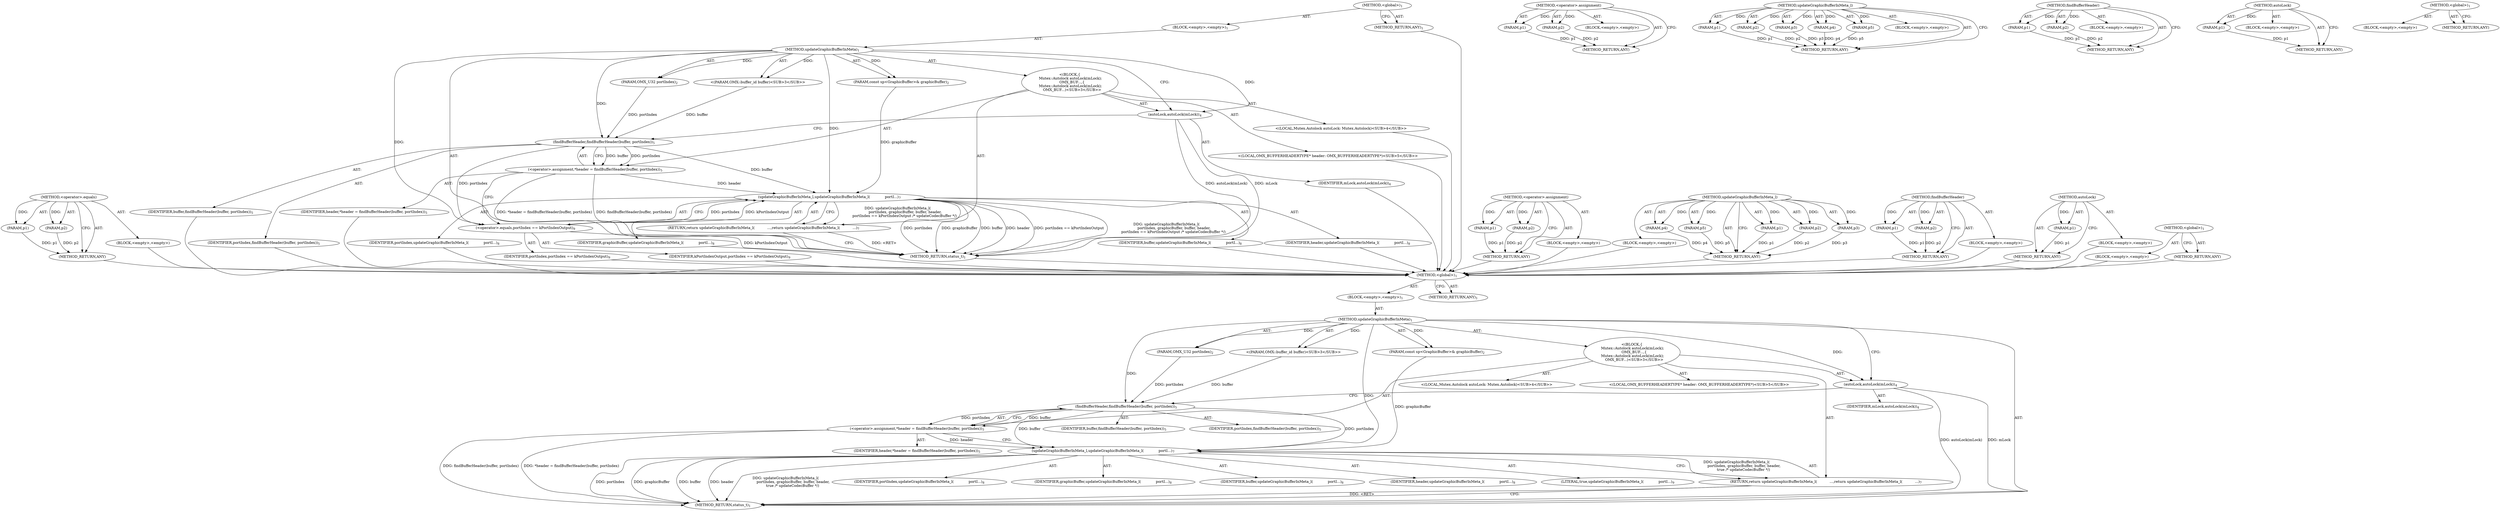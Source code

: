digraph "&lt;global&gt;" {
vulnerable_80 [label=<(METHOD,&lt;operator&gt;.equals)>];
vulnerable_81 [label=<(PARAM,p1)>];
vulnerable_82 [label=<(PARAM,p2)>];
vulnerable_83 [label=<(BLOCK,&lt;empty&gt;,&lt;empty&gt;)>];
vulnerable_84 [label=<(METHOD_RETURN,ANY)>];
vulnerable_6 [label=<(METHOD,&lt;global&gt;)<SUB>1</SUB>>];
vulnerable_7 [label=<(BLOCK,&lt;empty&gt;,&lt;empty&gt;)<SUB>1</SUB>>];
vulnerable_8 [label=<(METHOD,updateGraphicBufferInMeta)<SUB>1</SUB>>];
vulnerable_9 [label=<(PARAM,OMX_U32 portIndex)<SUB>2</SUB>>];
vulnerable_10 [label=<(PARAM,const sp&lt;GraphicBuffer&gt;&amp; graphicBuffer)<SUB>2</SUB>>];
vulnerable_11 [label="<(PARAM,OMX::buffer_id buffer)<SUB>3</SUB>>"];
vulnerable_12 [label="<(BLOCK,{
 Mutex::Autolock autoLock(mLock);
    OMX_BUF...,{
 Mutex::Autolock autoLock(mLock);
    OMX_BUF...)<SUB>3</SUB>>"];
vulnerable_13 [label="<(LOCAL,Mutex.Autolock autoLock: Mutex.Autolock)<SUB>4</SUB>>"];
vulnerable_14 [label=<(autoLock,autoLock(mLock))<SUB>4</SUB>>];
vulnerable_15 [label=<(IDENTIFIER,mLock,autoLock(mLock))<SUB>4</SUB>>];
vulnerable_16 [label="<(LOCAL,OMX_BUFFERHEADERTYPE* header: OMX_BUFFERHEADERTYPE*)<SUB>5</SUB>>"];
vulnerable_17 [label=<(&lt;operator&gt;.assignment,*header = findBufferHeader(buffer, portIndex))<SUB>5</SUB>>];
vulnerable_18 [label=<(IDENTIFIER,header,*header = findBufferHeader(buffer, portIndex))<SUB>5</SUB>>];
vulnerable_19 [label=<(findBufferHeader,findBufferHeader(buffer, portIndex))<SUB>5</SUB>>];
vulnerable_20 [label=<(IDENTIFIER,buffer,findBufferHeader(buffer, portIndex))<SUB>5</SUB>>];
vulnerable_21 [label=<(IDENTIFIER,portIndex,findBufferHeader(buffer, portIndex))<SUB>5</SUB>>];
vulnerable_22 [label=<(RETURN,return updateGraphicBufferInMeta_l(
           ...,return updateGraphicBufferInMeta_l(
           ...)<SUB>7</SUB>>];
vulnerable_23 [label=<(updateGraphicBufferInMeta_l,updateGraphicBufferInMeta_l(
             portI...)<SUB>7</SUB>>];
vulnerable_24 [label=<(IDENTIFIER,portIndex,updateGraphicBufferInMeta_l(
             portI...)<SUB>8</SUB>>];
vulnerable_25 [label=<(IDENTIFIER,graphicBuffer,updateGraphicBufferInMeta_l(
             portI...)<SUB>8</SUB>>];
vulnerable_26 [label=<(IDENTIFIER,buffer,updateGraphicBufferInMeta_l(
             portI...)<SUB>8</SUB>>];
vulnerable_27 [label=<(IDENTIFIER,header,updateGraphicBufferInMeta_l(
             portI...)<SUB>8</SUB>>];
vulnerable_28 [label=<(&lt;operator&gt;.equals,portIndex == kPortIndexOutput)<SUB>9</SUB>>];
vulnerable_29 [label=<(IDENTIFIER,portIndex,portIndex == kPortIndexOutput)<SUB>9</SUB>>];
vulnerable_30 [label=<(IDENTIFIER,kPortIndexOutput,portIndex == kPortIndexOutput)<SUB>9</SUB>>];
vulnerable_31 [label=<(METHOD_RETURN,status_t)<SUB>1</SUB>>];
vulnerable_33 [label=<(METHOD_RETURN,ANY)<SUB>1</SUB>>];
vulnerable_62 [label=<(METHOD,&lt;operator&gt;.assignment)>];
vulnerable_63 [label=<(PARAM,p1)>];
vulnerable_64 [label=<(PARAM,p2)>];
vulnerable_65 [label=<(BLOCK,&lt;empty&gt;,&lt;empty&gt;)>];
vulnerable_66 [label=<(METHOD_RETURN,ANY)>];
vulnerable_72 [label=<(METHOD,updateGraphicBufferInMeta_l)>];
vulnerable_73 [label=<(PARAM,p1)>];
vulnerable_74 [label=<(PARAM,p2)>];
vulnerable_75 [label=<(PARAM,p3)>];
vulnerable_76 [label=<(PARAM,p4)>];
vulnerable_77 [label=<(PARAM,p5)>];
vulnerable_78 [label=<(BLOCK,&lt;empty&gt;,&lt;empty&gt;)>];
vulnerable_79 [label=<(METHOD_RETURN,ANY)>];
vulnerable_67 [label=<(METHOD,findBufferHeader)>];
vulnerable_68 [label=<(PARAM,p1)>];
vulnerable_69 [label=<(PARAM,p2)>];
vulnerable_70 [label=<(BLOCK,&lt;empty&gt;,&lt;empty&gt;)>];
vulnerable_71 [label=<(METHOD_RETURN,ANY)>];
vulnerable_58 [label=<(METHOD,autoLock)>];
vulnerable_59 [label=<(PARAM,p1)>];
vulnerable_60 [label=<(BLOCK,&lt;empty&gt;,&lt;empty&gt;)>];
vulnerable_61 [label=<(METHOD_RETURN,ANY)>];
vulnerable_52 [label=<(METHOD,&lt;global&gt;)<SUB>1</SUB>>];
vulnerable_53 [label=<(BLOCK,&lt;empty&gt;,&lt;empty&gt;)>];
vulnerable_54 [label=<(METHOD_RETURN,ANY)>];
fixed_6 [label=<(METHOD,&lt;global&gt;)<SUB>1</SUB>>];
fixed_7 [label=<(BLOCK,&lt;empty&gt;,&lt;empty&gt;)<SUB>1</SUB>>];
fixed_8 [label=<(METHOD,updateGraphicBufferInMeta)<SUB>1</SUB>>];
fixed_9 [label=<(PARAM,OMX_U32 portIndex)<SUB>2</SUB>>];
fixed_10 [label=<(PARAM,const sp&lt;GraphicBuffer&gt;&amp; graphicBuffer)<SUB>2</SUB>>];
fixed_11 [label="<(PARAM,OMX::buffer_id buffer)<SUB>3</SUB>>"];
fixed_12 [label="<(BLOCK,{
 Mutex::Autolock autoLock(mLock);
    OMX_BUF...,{
 Mutex::Autolock autoLock(mLock);
    OMX_BUF...)<SUB>3</SUB>>"];
fixed_13 [label="<(LOCAL,Mutex.Autolock autoLock: Mutex.Autolock)<SUB>4</SUB>>"];
fixed_14 [label=<(autoLock,autoLock(mLock))<SUB>4</SUB>>];
fixed_15 [label=<(IDENTIFIER,mLock,autoLock(mLock))<SUB>4</SUB>>];
fixed_16 [label="<(LOCAL,OMX_BUFFERHEADERTYPE* header: OMX_BUFFERHEADERTYPE*)<SUB>5</SUB>>"];
fixed_17 [label=<(&lt;operator&gt;.assignment,*header = findBufferHeader(buffer, portIndex))<SUB>5</SUB>>];
fixed_18 [label=<(IDENTIFIER,header,*header = findBufferHeader(buffer, portIndex))<SUB>5</SUB>>];
fixed_19 [label=<(findBufferHeader,findBufferHeader(buffer, portIndex))<SUB>5</SUB>>];
fixed_20 [label=<(IDENTIFIER,buffer,findBufferHeader(buffer, portIndex))<SUB>5</SUB>>];
fixed_21 [label=<(IDENTIFIER,portIndex,findBufferHeader(buffer, portIndex))<SUB>5</SUB>>];
fixed_22 [label=<(RETURN,return updateGraphicBufferInMeta_l(
           ...,return updateGraphicBufferInMeta_l(
           ...)<SUB>7</SUB>>];
fixed_23 [label=<(updateGraphicBufferInMeta_l,updateGraphicBufferInMeta_l(
             portI...)<SUB>7</SUB>>];
fixed_24 [label=<(IDENTIFIER,portIndex,updateGraphicBufferInMeta_l(
             portI...)<SUB>8</SUB>>];
fixed_25 [label=<(IDENTIFIER,graphicBuffer,updateGraphicBufferInMeta_l(
             portI...)<SUB>8</SUB>>];
fixed_26 [label=<(IDENTIFIER,buffer,updateGraphicBufferInMeta_l(
             portI...)<SUB>8</SUB>>];
fixed_27 [label=<(IDENTIFIER,header,updateGraphicBufferInMeta_l(
             portI...)<SUB>8</SUB>>];
fixed_28 [label=<(LITERAL,true,updateGraphicBufferInMeta_l(
             portI...)<SUB>9</SUB>>];
fixed_29 [label=<(METHOD_RETURN,status_t)<SUB>1</SUB>>];
fixed_31 [label=<(METHOD_RETURN,ANY)<SUB>1</SUB>>];
fixed_62 [label=<(METHOD,&lt;operator&gt;.assignment)>];
fixed_63 [label=<(PARAM,p1)>];
fixed_64 [label=<(PARAM,p2)>];
fixed_65 [label=<(BLOCK,&lt;empty&gt;,&lt;empty&gt;)>];
fixed_66 [label=<(METHOD_RETURN,ANY)>];
fixed_72 [label=<(METHOD,updateGraphicBufferInMeta_l)>];
fixed_73 [label=<(PARAM,p1)>];
fixed_74 [label=<(PARAM,p2)>];
fixed_75 [label=<(PARAM,p3)>];
fixed_76 [label=<(PARAM,p4)>];
fixed_77 [label=<(PARAM,p5)>];
fixed_78 [label=<(BLOCK,&lt;empty&gt;,&lt;empty&gt;)>];
fixed_79 [label=<(METHOD_RETURN,ANY)>];
fixed_67 [label=<(METHOD,findBufferHeader)>];
fixed_68 [label=<(PARAM,p1)>];
fixed_69 [label=<(PARAM,p2)>];
fixed_70 [label=<(BLOCK,&lt;empty&gt;,&lt;empty&gt;)>];
fixed_71 [label=<(METHOD_RETURN,ANY)>];
fixed_58 [label=<(METHOD,autoLock)>];
fixed_59 [label=<(PARAM,p1)>];
fixed_60 [label=<(BLOCK,&lt;empty&gt;,&lt;empty&gt;)>];
fixed_61 [label=<(METHOD_RETURN,ANY)>];
fixed_52 [label=<(METHOD,&lt;global&gt;)<SUB>1</SUB>>];
fixed_53 [label=<(BLOCK,&lt;empty&gt;,&lt;empty&gt;)>];
fixed_54 [label=<(METHOD_RETURN,ANY)>];
vulnerable_80 -> vulnerable_81  [key=0, label="AST: "];
vulnerable_80 -> vulnerable_81  [key=1, label="DDG: "];
vulnerable_80 -> vulnerable_83  [key=0, label="AST: "];
vulnerable_80 -> vulnerable_82  [key=0, label="AST: "];
vulnerable_80 -> vulnerable_82  [key=1, label="DDG: "];
vulnerable_80 -> vulnerable_84  [key=0, label="AST: "];
vulnerable_80 -> vulnerable_84  [key=1, label="CFG: "];
vulnerable_81 -> vulnerable_84  [key=0, label="DDG: p1"];
vulnerable_82 -> vulnerable_84  [key=0, label="DDG: p2"];
vulnerable_83 -> fixed_6  [key=0];
vulnerable_84 -> fixed_6  [key=0];
vulnerable_6 -> vulnerable_7  [key=0, label="AST: "];
vulnerable_6 -> vulnerable_33  [key=0, label="AST: "];
vulnerable_6 -> vulnerable_33  [key=1, label="CFG: "];
vulnerable_7 -> vulnerable_8  [key=0, label="AST: "];
vulnerable_8 -> vulnerable_9  [key=0, label="AST: "];
vulnerable_8 -> vulnerable_9  [key=1, label="DDG: "];
vulnerable_8 -> vulnerable_10  [key=0, label="AST: "];
vulnerable_8 -> vulnerable_10  [key=1, label="DDG: "];
vulnerable_8 -> vulnerable_11  [key=0, label="AST: "];
vulnerable_8 -> vulnerable_11  [key=1, label="DDG: "];
vulnerable_8 -> vulnerable_12  [key=0, label="AST: "];
vulnerable_8 -> vulnerable_31  [key=0, label="AST: "];
vulnerable_8 -> vulnerable_14  [key=0, label="CFG: "];
vulnerable_8 -> vulnerable_14  [key=1, label="DDG: "];
vulnerable_8 -> vulnerable_19  [key=0, label="DDG: "];
vulnerable_8 -> vulnerable_23  [key=0, label="DDG: "];
vulnerable_8 -> vulnerable_28  [key=0, label="DDG: "];
vulnerable_9 -> vulnerable_19  [key=0, label="DDG: portIndex"];
vulnerable_10 -> vulnerable_23  [key=0, label="DDG: graphicBuffer"];
vulnerable_11 -> vulnerable_19  [key=0, label="DDG: buffer"];
vulnerable_12 -> vulnerable_13  [key=0, label="AST: "];
vulnerable_12 -> vulnerable_14  [key=0, label="AST: "];
vulnerable_12 -> vulnerable_16  [key=0, label="AST: "];
vulnerable_12 -> vulnerable_17  [key=0, label="AST: "];
vulnerable_12 -> vulnerable_22  [key=0, label="AST: "];
vulnerable_13 -> fixed_6  [key=0];
vulnerable_14 -> vulnerable_15  [key=0, label="AST: "];
vulnerable_14 -> vulnerable_19  [key=0, label="CFG: "];
vulnerable_14 -> vulnerable_31  [key=0, label="DDG: autoLock(mLock)"];
vulnerable_14 -> vulnerable_31  [key=1, label="DDG: mLock"];
vulnerable_15 -> fixed_6  [key=0];
vulnerable_16 -> fixed_6  [key=0];
vulnerable_17 -> vulnerable_18  [key=0, label="AST: "];
vulnerable_17 -> vulnerable_19  [key=0, label="AST: "];
vulnerable_17 -> vulnerable_28  [key=0, label="CFG: "];
vulnerable_17 -> vulnerable_31  [key=0, label="DDG: findBufferHeader(buffer, portIndex)"];
vulnerable_17 -> vulnerable_31  [key=1, label="DDG: *header = findBufferHeader(buffer, portIndex)"];
vulnerable_17 -> vulnerable_23  [key=0, label="DDG: header"];
vulnerable_18 -> fixed_6  [key=0];
vulnerable_19 -> vulnerable_20  [key=0, label="AST: "];
vulnerable_19 -> vulnerable_21  [key=0, label="AST: "];
vulnerable_19 -> vulnerable_17  [key=0, label="CFG: "];
vulnerable_19 -> vulnerable_17  [key=1, label="DDG: buffer"];
vulnerable_19 -> vulnerable_17  [key=2, label="DDG: portIndex"];
vulnerable_19 -> vulnerable_23  [key=0, label="DDG: buffer"];
vulnerable_19 -> vulnerable_28  [key=0, label="DDG: portIndex"];
vulnerable_20 -> fixed_6  [key=0];
vulnerable_21 -> fixed_6  [key=0];
vulnerable_22 -> vulnerable_23  [key=0, label="AST: "];
vulnerable_22 -> vulnerable_31  [key=0, label="CFG: "];
vulnerable_22 -> vulnerable_31  [key=1, label="DDG: &lt;RET&gt;"];
vulnerable_23 -> vulnerable_24  [key=0, label="AST: "];
vulnerable_23 -> vulnerable_25  [key=0, label="AST: "];
vulnerable_23 -> vulnerable_26  [key=0, label="AST: "];
vulnerable_23 -> vulnerable_27  [key=0, label="AST: "];
vulnerable_23 -> vulnerable_28  [key=0, label="AST: "];
vulnerable_23 -> vulnerable_22  [key=0, label="CFG: "];
vulnerable_23 -> vulnerable_22  [key=1, label="DDG: updateGraphicBufferInMeta_l(
             portIndex, graphicBuffer, buffer, header,
            portIndex == kPortIndexOutput /* updateCodecBuffer */)"];
vulnerable_23 -> vulnerable_31  [key=0, label="DDG: portIndex"];
vulnerable_23 -> vulnerable_31  [key=1, label="DDG: graphicBuffer"];
vulnerable_23 -> vulnerable_31  [key=2, label="DDG: buffer"];
vulnerable_23 -> vulnerable_31  [key=3, label="DDG: header"];
vulnerable_23 -> vulnerable_31  [key=4, label="DDG: portIndex == kPortIndexOutput"];
vulnerable_23 -> vulnerable_31  [key=5, label="DDG: updateGraphicBufferInMeta_l(
             portIndex, graphicBuffer, buffer, header,
            portIndex == kPortIndexOutput /* updateCodecBuffer */)"];
vulnerable_24 -> fixed_6  [key=0];
vulnerable_25 -> fixed_6  [key=0];
vulnerable_26 -> fixed_6  [key=0];
vulnerable_27 -> fixed_6  [key=0];
vulnerable_28 -> vulnerable_29  [key=0, label="AST: "];
vulnerable_28 -> vulnerable_30  [key=0, label="AST: "];
vulnerable_28 -> vulnerable_23  [key=0, label="CFG: "];
vulnerable_28 -> vulnerable_23  [key=1, label="DDG: portIndex"];
vulnerable_28 -> vulnerable_23  [key=2, label="DDG: kPortIndexOutput"];
vulnerable_28 -> vulnerable_31  [key=0, label="DDG: kPortIndexOutput"];
vulnerable_29 -> fixed_6  [key=0];
vulnerable_30 -> fixed_6  [key=0];
vulnerable_31 -> fixed_6  [key=0];
vulnerable_33 -> fixed_6  [key=0];
vulnerable_62 -> vulnerable_63  [key=0, label="AST: "];
vulnerable_62 -> vulnerable_63  [key=1, label="DDG: "];
vulnerable_62 -> vulnerable_65  [key=0, label="AST: "];
vulnerable_62 -> vulnerable_64  [key=0, label="AST: "];
vulnerable_62 -> vulnerable_64  [key=1, label="DDG: "];
vulnerable_62 -> vulnerable_66  [key=0, label="AST: "];
vulnerable_62 -> vulnerable_66  [key=1, label="CFG: "];
vulnerable_63 -> vulnerable_66  [key=0, label="DDG: p1"];
vulnerable_64 -> vulnerable_66  [key=0, label="DDG: p2"];
vulnerable_65 -> fixed_6  [key=0];
vulnerable_66 -> fixed_6  [key=0];
vulnerable_72 -> vulnerable_73  [key=0, label="AST: "];
vulnerable_72 -> vulnerable_73  [key=1, label="DDG: "];
vulnerable_72 -> vulnerable_78  [key=0, label="AST: "];
vulnerable_72 -> vulnerable_74  [key=0, label="AST: "];
vulnerable_72 -> vulnerable_74  [key=1, label="DDG: "];
vulnerable_72 -> vulnerable_79  [key=0, label="AST: "];
vulnerable_72 -> vulnerable_79  [key=1, label="CFG: "];
vulnerable_72 -> vulnerable_75  [key=0, label="AST: "];
vulnerable_72 -> vulnerable_75  [key=1, label="DDG: "];
vulnerable_72 -> vulnerable_76  [key=0, label="AST: "];
vulnerable_72 -> vulnerable_76  [key=1, label="DDG: "];
vulnerable_72 -> vulnerable_77  [key=0, label="AST: "];
vulnerable_72 -> vulnerable_77  [key=1, label="DDG: "];
vulnerable_73 -> vulnerable_79  [key=0, label="DDG: p1"];
vulnerable_74 -> vulnerable_79  [key=0, label="DDG: p2"];
vulnerable_75 -> vulnerable_79  [key=0, label="DDG: p3"];
vulnerable_76 -> vulnerable_79  [key=0, label="DDG: p4"];
vulnerable_77 -> vulnerable_79  [key=0, label="DDG: p5"];
vulnerable_78 -> fixed_6  [key=0];
vulnerable_79 -> fixed_6  [key=0];
vulnerable_67 -> vulnerable_68  [key=0, label="AST: "];
vulnerable_67 -> vulnerable_68  [key=1, label="DDG: "];
vulnerable_67 -> vulnerable_70  [key=0, label="AST: "];
vulnerable_67 -> vulnerable_69  [key=0, label="AST: "];
vulnerable_67 -> vulnerable_69  [key=1, label="DDG: "];
vulnerable_67 -> vulnerable_71  [key=0, label="AST: "];
vulnerable_67 -> vulnerable_71  [key=1, label="CFG: "];
vulnerable_68 -> vulnerable_71  [key=0, label="DDG: p1"];
vulnerable_69 -> vulnerable_71  [key=0, label="DDG: p2"];
vulnerable_70 -> fixed_6  [key=0];
vulnerable_71 -> fixed_6  [key=0];
vulnerable_58 -> vulnerable_59  [key=0, label="AST: "];
vulnerable_58 -> vulnerable_59  [key=1, label="DDG: "];
vulnerable_58 -> vulnerable_60  [key=0, label="AST: "];
vulnerable_58 -> vulnerable_61  [key=0, label="AST: "];
vulnerable_58 -> vulnerable_61  [key=1, label="CFG: "];
vulnerable_59 -> vulnerable_61  [key=0, label="DDG: p1"];
vulnerable_60 -> fixed_6  [key=0];
vulnerable_61 -> fixed_6  [key=0];
vulnerable_52 -> vulnerable_53  [key=0, label="AST: "];
vulnerable_52 -> vulnerable_54  [key=0, label="AST: "];
vulnerable_52 -> vulnerable_54  [key=1, label="CFG: "];
vulnerable_53 -> fixed_6  [key=0];
vulnerable_54 -> fixed_6  [key=0];
fixed_6 -> fixed_7  [key=0, label="AST: "];
fixed_6 -> fixed_31  [key=0, label="AST: "];
fixed_6 -> fixed_31  [key=1, label="CFG: "];
fixed_7 -> fixed_8  [key=0, label="AST: "];
fixed_8 -> fixed_9  [key=0, label="AST: "];
fixed_8 -> fixed_9  [key=1, label="DDG: "];
fixed_8 -> fixed_10  [key=0, label="AST: "];
fixed_8 -> fixed_10  [key=1, label="DDG: "];
fixed_8 -> fixed_11  [key=0, label="AST: "];
fixed_8 -> fixed_11  [key=1, label="DDG: "];
fixed_8 -> fixed_12  [key=0, label="AST: "];
fixed_8 -> fixed_29  [key=0, label="AST: "];
fixed_8 -> fixed_14  [key=0, label="CFG: "];
fixed_8 -> fixed_14  [key=1, label="DDG: "];
fixed_8 -> fixed_19  [key=0, label="DDG: "];
fixed_8 -> fixed_23  [key=0, label="DDG: "];
fixed_9 -> fixed_19  [key=0, label="DDG: portIndex"];
fixed_10 -> fixed_23  [key=0, label="DDG: graphicBuffer"];
fixed_11 -> fixed_19  [key=0, label="DDG: buffer"];
fixed_12 -> fixed_13  [key=0, label="AST: "];
fixed_12 -> fixed_14  [key=0, label="AST: "];
fixed_12 -> fixed_16  [key=0, label="AST: "];
fixed_12 -> fixed_17  [key=0, label="AST: "];
fixed_12 -> fixed_22  [key=0, label="AST: "];
fixed_14 -> fixed_15  [key=0, label="AST: "];
fixed_14 -> fixed_19  [key=0, label="CFG: "];
fixed_14 -> fixed_29  [key=0, label="DDG: autoLock(mLock)"];
fixed_14 -> fixed_29  [key=1, label="DDG: mLock"];
fixed_17 -> fixed_18  [key=0, label="AST: "];
fixed_17 -> fixed_19  [key=0, label="AST: "];
fixed_17 -> fixed_23  [key=0, label="CFG: "];
fixed_17 -> fixed_23  [key=1, label="DDG: header"];
fixed_17 -> fixed_29  [key=0, label="DDG: findBufferHeader(buffer, portIndex)"];
fixed_17 -> fixed_29  [key=1, label="DDG: *header = findBufferHeader(buffer, portIndex)"];
fixed_19 -> fixed_20  [key=0, label="AST: "];
fixed_19 -> fixed_21  [key=0, label="AST: "];
fixed_19 -> fixed_17  [key=0, label="CFG: "];
fixed_19 -> fixed_17  [key=1, label="DDG: buffer"];
fixed_19 -> fixed_17  [key=2, label="DDG: portIndex"];
fixed_19 -> fixed_23  [key=0, label="DDG: portIndex"];
fixed_19 -> fixed_23  [key=1, label="DDG: buffer"];
fixed_22 -> fixed_23  [key=0, label="AST: "];
fixed_22 -> fixed_29  [key=0, label="CFG: "];
fixed_22 -> fixed_29  [key=1, label="DDG: &lt;RET&gt;"];
fixed_23 -> fixed_24  [key=0, label="AST: "];
fixed_23 -> fixed_25  [key=0, label="AST: "];
fixed_23 -> fixed_26  [key=0, label="AST: "];
fixed_23 -> fixed_27  [key=0, label="AST: "];
fixed_23 -> fixed_28  [key=0, label="AST: "];
fixed_23 -> fixed_22  [key=0, label="CFG: "];
fixed_23 -> fixed_22  [key=1, label="DDG: updateGraphicBufferInMeta_l(
             portIndex, graphicBuffer, buffer, header,
            true /* updateCodecBuffer */)"];
fixed_23 -> fixed_29  [key=0, label="DDG: portIndex"];
fixed_23 -> fixed_29  [key=1, label="DDG: graphicBuffer"];
fixed_23 -> fixed_29  [key=2, label="DDG: buffer"];
fixed_23 -> fixed_29  [key=3, label="DDG: header"];
fixed_23 -> fixed_29  [key=4, label="DDG: updateGraphicBufferInMeta_l(
             portIndex, graphicBuffer, buffer, header,
            true /* updateCodecBuffer */)"];
fixed_62 -> fixed_63  [key=0, label="AST: "];
fixed_62 -> fixed_63  [key=1, label="DDG: "];
fixed_62 -> fixed_65  [key=0, label="AST: "];
fixed_62 -> fixed_64  [key=0, label="AST: "];
fixed_62 -> fixed_64  [key=1, label="DDG: "];
fixed_62 -> fixed_66  [key=0, label="AST: "];
fixed_62 -> fixed_66  [key=1, label="CFG: "];
fixed_63 -> fixed_66  [key=0, label="DDG: p1"];
fixed_64 -> fixed_66  [key=0, label="DDG: p2"];
fixed_72 -> fixed_73  [key=0, label="AST: "];
fixed_72 -> fixed_73  [key=1, label="DDG: "];
fixed_72 -> fixed_78  [key=0, label="AST: "];
fixed_72 -> fixed_74  [key=0, label="AST: "];
fixed_72 -> fixed_74  [key=1, label="DDG: "];
fixed_72 -> fixed_79  [key=0, label="AST: "];
fixed_72 -> fixed_79  [key=1, label="CFG: "];
fixed_72 -> fixed_75  [key=0, label="AST: "];
fixed_72 -> fixed_75  [key=1, label="DDG: "];
fixed_72 -> fixed_76  [key=0, label="AST: "];
fixed_72 -> fixed_76  [key=1, label="DDG: "];
fixed_72 -> fixed_77  [key=0, label="AST: "];
fixed_72 -> fixed_77  [key=1, label="DDG: "];
fixed_73 -> fixed_79  [key=0, label="DDG: p1"];
fixed_74 -> fixed_79  [key=0, label="DDG: p2"];
fixed_75 -> fixed_79  [key=0, label="DDG: p3"];
fixed_76 -> fixed_79  [key=0, label="DDG: p4"];
fixed_77 -> fixed_79  [key=0, label="DDG: p5"];
fixed_67 -> fixed_68  [key=0, label="AST: "];
fixed_67 -> fixed_68  [key=1, label="DDG: "];
fixed_67 -> fixed_70  [key=0, label="AST: "];
fixed_67 -> fixed_69  [key=0, label="AST: "];
fixed_67 -> fixed_69  [key=1, label="DDG: "];
fixed_67 -> fixed_71  [key=0, label="AST: "];
fixed_67 -> fixed_71  [key=1, label="CFG: "];
fixed_68 -> fixed_71  [key=0, label="DDG: p1"];
fixed_69 -> fixed_71  [key=0, label="DDG: p2"];
fixed_58 -> fixed_59  [key=0, label="AST: "];
fixed_58 -> fixed_59  [key=1, label="DDG: "];
fixed_58 -> fixed_60  [key=0, label="AST: "];
fixed_58 -> fixed_61  [key=0, label="AST: "];
fixed_58 -> fixed_61  [key=1, label="CFG: "];
fixed_59 -> fixed_61  [key=0, label="DDG: p1"];
fixed_52 -> fixed_53  [key=0, label="AST: "];
fixed_52 -> fixed_54  [key=0, label="AST: "];
fixed_52 -> fixed_54  [key=1, label="CFG: "];
}
